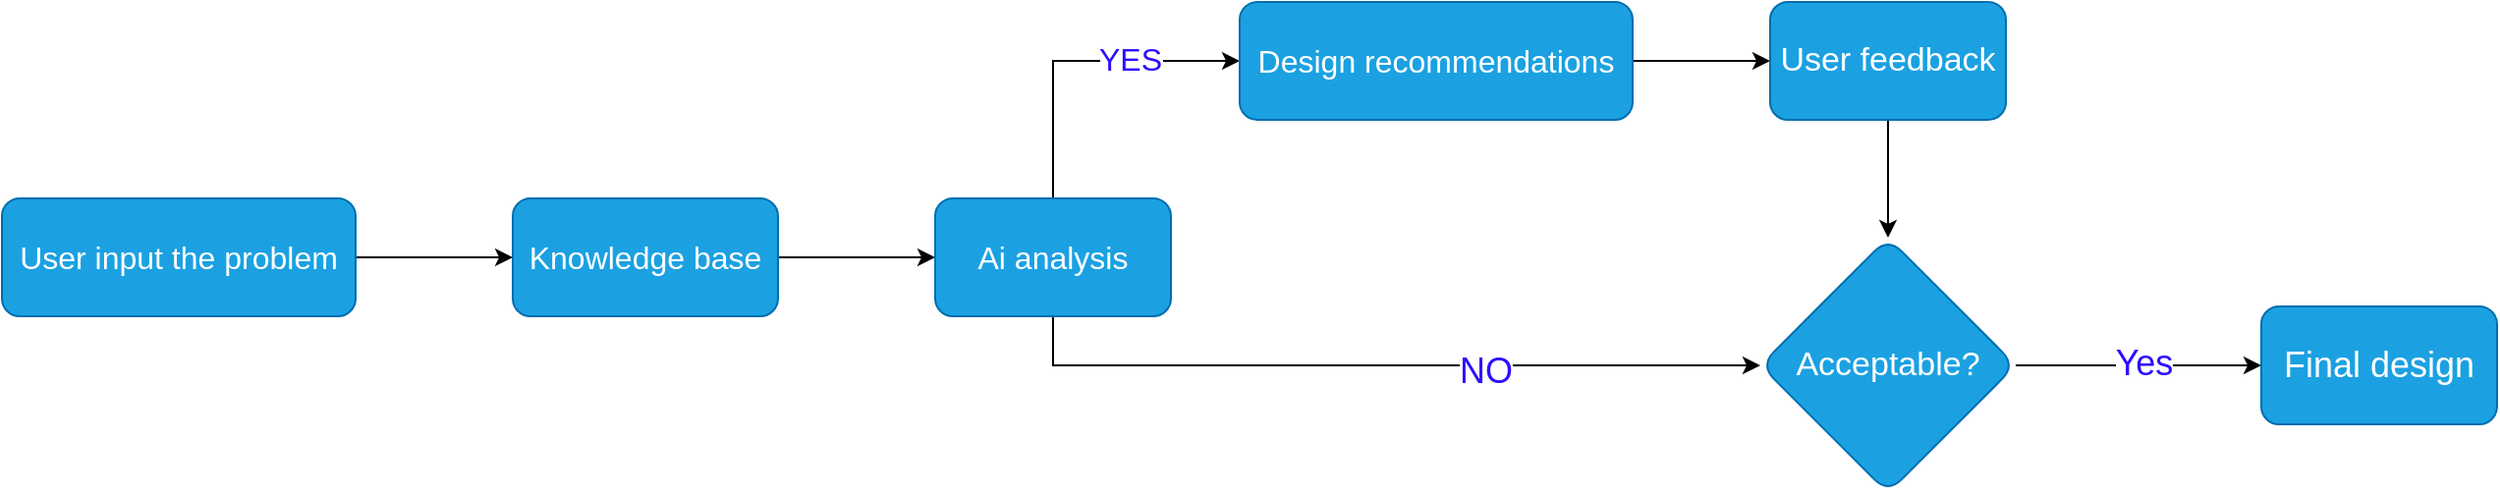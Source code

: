 <mxfile version="26.0.8">
  <diagram name="Page-1" id="kxp_ylCqVkYz4CwA_mdZ">
    <mxGraphModel dx="1750" dy="928" grid="1" gridSize="10" guides="1" tooltips="1" connect="1" arrows="1" fold="1" page="1" pageScale="1" pageWidth="850" pageHeight="1100" math="0" shadow="0">
      <root>
        <mxCell id="0" />
        <mxCell id="1" parent="0" />
        <mxCell id="n1hefSuWGYwhZ95y1D1R-5" value="" style="edgeStyle=orthogonalEdgeStyle;rounded=0;orthogonalLoop=1;jettySize=auto;html=1;" edge="1" parent="1" source="n1hefSuWGYwhZ95y1D1R-1" target="n1hefSuWGYwhZ95y1D1R-4">
          <mxGeometry relative="1" as="geometry" />
        </mxCell>
        <mxCell id="n1hefSuWGYwhZ95y1D1R-1" value="User input the problem" style="rounded=1;whiteSpace=wrap;html=1;fontSize=16;fillColor=#1ba1e2;fontColor=#ffffff;strokeColor=#006EAF;" vertex="1" parent="1">
          <mxGeometry x="40" y="170" width="180" height="60" as="geometry" />
        </mxCell>
        <mxCell id="n1hefSuWGYwhZ95y1D1R-7" value="" style="edgeStyle=orthogonalEdgeStyle;rounded=0;orthogonalLoop=1;jettySize=auto;html=1;" edge="1" parent="1" source="n1hefSuWGYwhZ95y1D1R-4" target="n1hefSuWGYwhZ95y1D1R-6">
          <mxGeometry relative="1" as="geometry" />
        </mxCell>
        <mxCell id="n1hefSuWGYwhZ95y1D1R-4" value="&lt;font style=&quot;font-size: 16px;&quot;&gt;Knowledge base&lt;/font&gt;" style="whiteSpace=wrap;html=1;rounded=1;fillColor=#1ba1e2;fontColor=#ffffff;strokeColor=#006EAF;" vertex="1" parent="1">
          <mxGeometry x="300" y="170" width="135" height="60" as="geometry" />
        </mxCell>
        <mxCell id="n1hefSuWGYwhZ95y1D1R-9" value="" style="edgeStyle=orthogonalEdgeStyle;rounded=0;orthogonalLoop=1;jettySize=auto;html=1;entryX=0;entryY=0.5;entryDx=0;entryDy=0;" edge="1" parent="1" source="n1hefSuWGYwhZ95y1D1R-6" target="n1hefSuWGYwhZ95y1D1R-8">
          <mxGeometry relative="1" as="geometry">
            <Array as="points">
              <mxPoint x="575" y="100" />
            </Array>
          </mxGeometry>
        </mxCell>
        <mxCell id="n1hefSuWGYwhZ95y1D1R-19" value="YES" style="edgeLabel;html=1;align=center;verticalAlign=middle;resizable=0;points=[];fontSize=16;fontColor=#2C0EFF;" vertex="1" connectable="0" parent="n1hefSuWGYwhZ95y1D1R-9">
          <mxGeometry x="0.316" y="1" relative="1" as="geometry">
            <mxPoint as="offset" />
          </mxGeometry>
        </mxCell>
        <mxCell id="n1hefSuWGYwhZ95y1D1R-15" style="edgeStyle=orthogonalEdgeStyle;rounded=0;orthogonalLoop=1;jettySize=auto;html=1;entryX=0;entryY=0.5;entryDx=0;entryDy=0;strokeWidth=1;fontSize=16;" edge="1" parent="1" source="n1hefSuWGYwhZ95y1D1R-6" target="n1hefSuWGYwhZ95y1D1R-13">
          <mxGeometry relative="1" as="geometry">
            <Array as="points">
              <mxPoint x="575" y="255" />
            </Array>
          </mxGeometry>
        </mxCell>
        <mxCell id="n1hefSuWGYwhZ95y1D1R-18" value="NO" style="edgeLabel;html=1;align=center;verticalAlign=middle;resizable=0;points=[];fontSize=18;fontColor=#2C0EFF;" vertex="1" connectable="0" parent="n1hefSuWGYwhZ95y1D1R-15">
          <mxGeometry x="0.275" y="-3" relative="1" as="geometry">
            <mxPoint x="-1" as="offset" />
          </mxGeometry>
        </mxCell>
        <mxCell id="n1hefSuWGYwhZ95y1D1R-6" value="&lt;font style=&quot;font-size: 16px;&quot;&gt;Ai analysis&lt;/font&gt;" style="whiteSpace=wrap;html=1;rounded=1;fillColor=#1ba1e2;fontColor=#ffffff;strokeColor=#006EAF;" vertex="1" parent="1">
          <mxGeometry x="515" y="170" width="120" height="60" as="geometry" />
        </mxCell>
        <mxCell id="n1hefSuWGYwhZ95y1D1R-12" value="" style="edgeStyle=orthogonalEdgeStyle;rounded=0;orthogonalLoop=1;jettySize=auto;html=1;" edge="1" parent="1" source="n1hefSuWGYwhZ95y1D1R-8" target="n1hefSuWGYwhZ95y1D1R-11">
          <mxGeometry relative="1" as="geometry" />
        </mxCell>
        <mxCell id="n1hefSuWGYwhZ95y1D1R-8" value="&lt;font style=&quot;font-size: 16px;&quot;&gt;Design recommendations&lt;/font&gt;" style="whiteSpace=wrap;html=1;rounded=1;fillColor=#1ba1e2;fontColor=#ffffff;strokeColor=#006EAF;" vertex="1" parent="1">
          <mxGeometry x="670" y="70" width="200" height="60" as="geometry" />
        </mxCell>
        <mxCell id="n1hefSuWGYwhZ95y1D1R-14" value="" style="edgeStyle=orthogonalEdgeStyle;rounded=0;orthogonalLoop=1;jettySize=auto;html=1;" edge="1" parent="1" source="n1hefSuWGYwhZ95y1D1R-11" target="n1hefSuWGYwhZ95y1D1R-13">
          <mxGeometry relative="1" as="geometry" />
        </mxCell>
        <mxCell id="n1hefSuWGYwhZ95y1D1R-11" value="&lt;font style=&quot;font-size: 17px;&quot;&gt;User feedback&lt;/font&gt;" style="whiteSpace=wrap;html=1;rounded=1;fillColor=#1ba1e2;fontColor=#ffffff;strokeColor=#006EAF;" vertex="1" parent="1">
          <mxGeometry x="940" y="70" width="120" height="60" as="geometry" />
        </mxCell>
        <mxCell id="n1hefSuWGYwhZ95y1D1R-17" value="" style="edgeStyle=orthogonalEdgeStyle;rounded=0;orthogonalLoop=1;jettySize=auto;html=1;" edge="1" parent="1" source="n1hefSuWGYwhZ95y1D1R-13" target="n1hefSuWGYwhZ95y1D1R-16">
          <mxGeometry relative="1" as="geometry" />
        </mxCell>
        <mxCell id="n1hefSuWGYwhZ95y1D1R-20" value="&lt;font style=&quot;color: rgb(44, 14, 255);&quot;&gt;Yes&lt;/font&gt;" style="edgeLabel;html=1;align=center;verticalAlign=middle;resizable=0;points=[];fontSize=18;" vertex="1" connectable="0" parent="n1hefSuWGYwhZ95y1D1R-17">
          <mxGeometry x="0.04" y="1" relative="1" as="geometry">
            <mxPoint as="offset" />
          </mxGeometry>
        </mxCell>
        <mxCell id="n1hefSuWGYwhZ95y1D1R-13" value="&lt;font style=&quot;font-size: 17px;&quot;&gt;Acceptable?&lt;/font&gt;" style="rhombus;whiteSpace=wrap;html=1;rounded=1;fillColor=#1ba1e2;fontColor=#ffffff;strokeColor=#006EAF;" vertex="1" parent="1">
          <mxGeometry x="935" y="190" width="130" height="130" as="geometry" />
        </mxCell>
        <mxCell id="n1hefSuWGYwhZ95y1D1R-16" value="&lt;font style=&quot;font-size: 18px;&quot;&gt;Final design&lt;/font&gt;" style="whiteSpace=wrap;html=1;rounded=1;fillColor=#1ba1e2;fontColor=#ffffff;strokeColor=#006EAF;" vertex="1" parent="1">
          <mxGeometry x="1190" y="225" width="120" height="60" as="geometry" />
        </mxCell>
      </root>
    </mxGraphModel>
  </diagram>
</mxfile>
